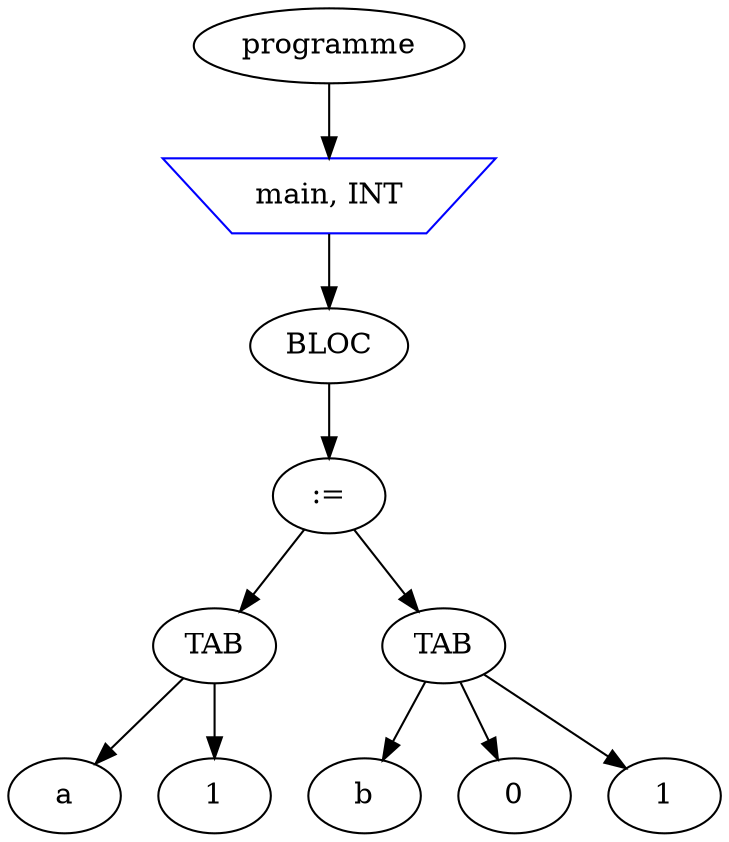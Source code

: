 digraph exempleminiC {
	node_0 [label ="programme"]
	node_1 [label ="main, INT" shape=invtrapezium color=blue]
	node_2 [label ="BLOC"]
	node_3 [label =":="]
	node_4 [label ="TAB"]
	node_5 [label ="a"]
	node_6 [label ="1"]
	node_7 [label ="TAB"]
	node_8 [label ="b"]
	node_9 [label ="0"]
	node_10 [label ="1"]
	node_0 -> node_1
	node_1 -> node_2
	node_2 -> node_3
	node_3 -> node_4
	node_4 -> node_5
	node_4 -> node_6
	node_3 -> node_7
	node_7 -> node_8
	node_7 -> node_9
	node_7 -> node_10

}